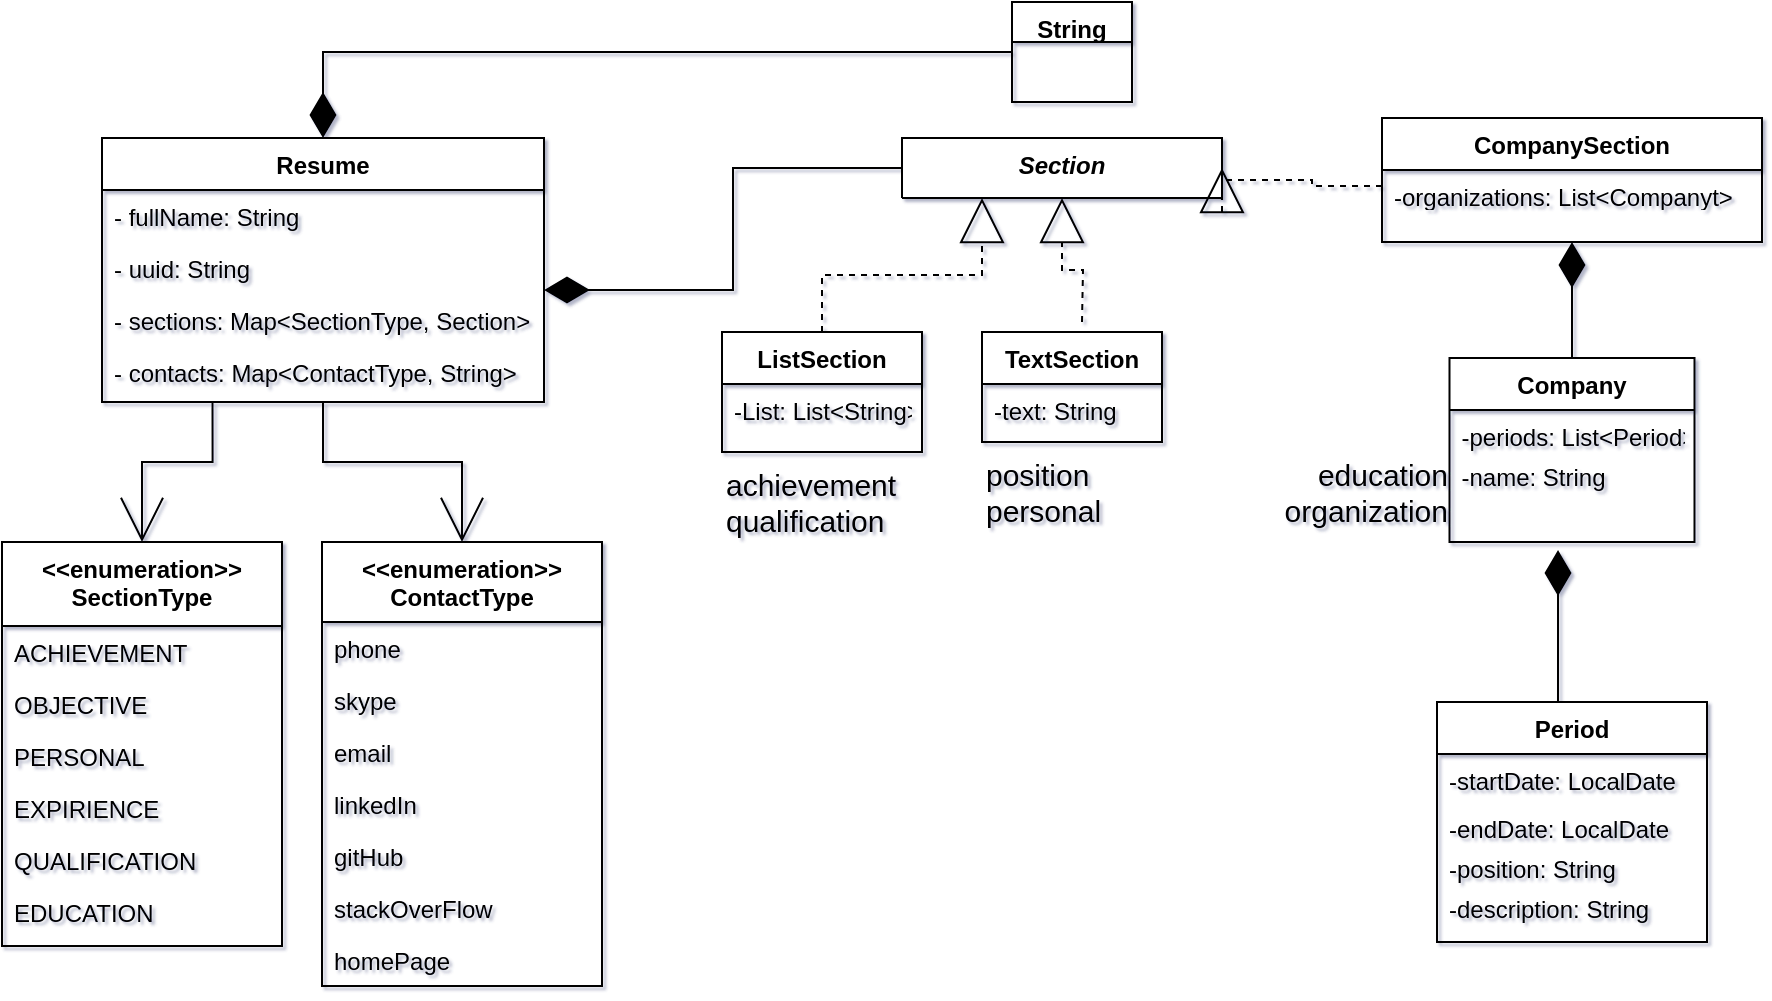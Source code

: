 <mxfile version="15.5.4" type="embed" pages="2"><diagram id="C5RBs43oDa-KdzZeNtuy" name="Page-1"><mxGraphModel dx="1069" dy="878" grid="1" gridSize="10" guides="1" tooltips="1" connect="1" arrows="1" fold="1" page="0" pageScale="1" pageWidth="827" pageHeight="1169" background="none" math="0" shadow="1"><root><mxCell id="WIyWlLk6GJQsqaUBKTNV-0"/><mxCell id="WIyWlLk6GJQsqaUBKTNV-1" parent="WIyWlLk6GJQsqaUBKTNV-0"/><mxCell id="zkfFHV4jXpPFQw0GAbJ--0" value="Resume" style="swimlane;fontStyle=1;align=center;verticalAlign=top;childLayout=stackLayout;horizontal=1;startSize=26;horizontalStack=0;resizeParent=1;resizeLast=0;collapsible=1;marginBottom=0;rounded=0;shadow=0;strokeWidth=1;" parent="WIyWlLk6GJQsqaUBKTNV-1" vertex="1"><mxGeometry x="220" y="48" width="221" height="132" as="geometry"><mxRectangle x="410" y="60" width="160" height="26" as="alternateBounds"/></mxGeometry></mxCell><mxCell id="zkfFHV4jXpPFQw0GAbJ--1" value="- fullName: String" style="text;align=left;verticalAlign=top;spacingLeft=4;spacingRight=4;overflow=hidden;rotatable=0;points=[[0,0.5],[1,0.5]];portConstraint=eastwest;" parent="zkfFHV4jXpPFQw0GAbJ--0" vertex="1"><mxGeometry y="26" width="221" height="26" as="geometry"/></mxCell><mxCell id="7t9niggF4spHzua_uZJ9-34" value="- uuid: String" style="text;align=left;verticalAlign=top;spacingLeft=4;spacingRight=4;overflow=hidden;rotatable=0;points=[[0,0.5],[1,0.5]];portConstraint=eastwest;" parent="zkfFHV4jXpPFQw0GAbJ--0" vertex="1"><mxGeometry y="52" width="221" height="26" as="geometry"/></mxCell><mxCell id="L-c263d7xo3cQldvHyhp-19" value="- sections: Map&lt;SectionType, Section&gt;" style="text;align=left;verticalAlign=top;spacingLeft=4;spacingRight=4;overflow=hidden;rotatable=0;points=[[0,0.5],[1,0.5]];portConstraint=eastwest;rounded=0;shadow=0;html=0;" parent="zkfFHV4jXpPFQw0GAbJ--0" vertex="1"><mxGeometry y="78" width="221" height="26" as="geometry"/></mxCell><mxCell id="7t9niggF4spHzua_uZJ9-16" style="edgeStyle=orthogonalEdgeStyle;rounded=0;orthogonalLoop=1;jettySize=auto;html=1;exitX=1;exitY=0.5;exitDx=0;exitDy=0;strokeWidth=2;fontSize=15;endArrow=block;endFill=1;" parent="zkfFHV4jXpPFQw0GAbJ--0" edge="1"><mxGeometry relative="1" as="geometry"><mxPoint x="191" y="63" as="sourcePoint"/><mxPoint x="191" y="63" as="targetPoint"/></mxGeometry></mxCell><mxCell id="7t9niggF4spHzua_uZJ9-32" value="- contacts: Map&lt;ContactType, String&gt;" style="text;align=left;verticalAlign=top;spacingLeft=4;spacingRight=4;overflow=hidden;rotatable=0;points=[[0,0.5],[1,0.5]];portConstraint=eastwest;rounded=0;shadow=0;html=0;" parent="zkfFHV4jXpPFQw0GAbJ--0" vertex="1"><mxGeometry y="104" width="221" height="26" as="geometry"/></mxCell><mxCell id="7t9niggF4spHzua_uZJ9-35" style="edgeStyle=orthogonalEdgeStyle;rounded=0;orthogonalLoop=1;jettySize=auto;html=1;entryX=0.5;entryY=1;entryDx=0;entryDy=0;dashed=1;strokeWidth=1;fontSize=15;endArrow=block;endFill=0;endSize=20;" parent="WIyWlLk6GJQsqaUBKTNV-1" target="7t9niggF4spHzua_uZJ9-18" edge="1"><mxGeometry relative="1" as="geometry"><mxPoint x="710" y="140" as="sourcePoint"/></mxGeometry></mxCell><mxCell id="zkfFHV4jXpPFQw0GAbJ--6" value="TextSection" style="swimlane;fontStyle=1;align=center;verticalAlign=top;childLayout=stackLayout;horizontal=1;startSize=26;horizontalStack=0;resizeParent=1;resizeLast=0;collapsible=1;marginBottom=0;rounded=0;shadow=0;strokeWidth=1;" parent="WIyWlLk6GJQsqaUBKTNV-1" vertex="1"><mxGeometry x="660" y="145" width="90" height="55" as="geometry"><mxRectangle x="60" y="59" width="160" height="26" as="alternateBounds"/></mxGeometry></mxCell><mxCell id="zkfFHV4jXpPFQw0GAbJ--8" value="-text: String" style="text;align=left;verticalAlign=top;spacingLeft=4;spacingRight=4;overflow=hidden;rotatable=0;points=[[0,0.5],[1,0.5]];portConstraint=eastwest;rounded=0;shadow=0;html=0;" parent="zkfFHV4jXpPFQw0GAbJ--6" vertex="1"><mxGeometry y="26" width="90" height="24" as="geometry"/></mxCell><mxCell id="7t9niggF4spHzua_uZJ9-43" style="edgeStyle=orthogonalEdgeStyle;rounded=0;orthogonalLoop=1;jettySize=auto;html=1;exitX=0.5;exitY=0;exitDx=0;exitDy=0;entryX=0.5;entryY=1;entryDx=0;entryDy=0;strokeWidth=1;fontSize=15;endArrow=none;endFill=0;endSize=20;startArrow=open;startFill=0;targetPerimeterSpacing=20;sourcePerimeterSpacing=20;startSize=20;" parent="WIyWlLk6GJQsqaUBKTNV-1" source="zkfFHV4jXpPFQw0GAbJ--17" target="zkfFHV4jXpPFQw0GAbJ--0" edge="1"><mxGeometry relative="1" as="geometry"/></mxCell><mxCell id="zkfFHV4jXpPFQw0GAbJ--17" value="&lt;&lt;enumeration&gt;&gt;&#10;ContactType" style="swimlane;fontStyle=1;align=center;verticalAlign=top;childLayout=stackLayout;horizontal=1;startSize=40;horizontalStack=0;resizeParent=1;resizeLast=0;collapsible=1;marginBottom=0;rounded=0;shadow=0;strokeWidth=1;" parent="WIyWlLk6GJQsqaUBKTNV-1" vertex="1"><mxGeometry x="330" y="250" width="140" height="222" as="geometry"><mxRectangle x="550" y="140" width="160" height="26" as="alternateBounds"/></mxGeometry></mxCell><mxCell id="zkfFHV4jXpPFQw0GAbJ--18" value="phone" style="text;align=left;verticalAlign=top;spacingLeft=4;spacingRight=4;overflow=hidden;rotatable=0;points=[[0,0.5],[1,0.5]];portConstraint=eastwest;" parent="zkfFHV4jXpPFQw0GAbJ--17" vertex="1"><mxGeometry y="40" width="140" height="26" as="geometry"/></mxCell><mxCell id="zkfFHV4jXpPFQw0GAbJ--19" value="skype" style="text;align=left;verticalAlign=top;spacingLeft=4;spacingRight=4;overflow=hidden;rotatable=0;points=[[0,0.5],[1,0.5]];portConstraint=eastwest;rounded=0;shadow=0;html=0;" parent="zkfFHV4jXpPFQw0GAbJ--17" vertex="1"><mxGeometry y="66" width="140" height="26" as="geometry"/></mxCell><mxCell id="zkfFHV4jXpPFQw0GAbJ--20" value="email" style="text;align=left;verticalAlign=top;spacingLeft=4;spacingRight=4;overflow=hidden;rotatable=0;points=[[0,0.5],[1,0.5]];portConstraint=eastwest;rounded=0;shadow=0;html=0;" parent="zkfFHV4jXpPFQw0GAbJ--17" vertex="1"><mxGeometry y="92" width="140" height="26" as="geometry"/></mxCell><mxCell id="zkfFHV4jXpPFQw0GAbJ--21" value="linkedIn" style="text;align=left;verticalAlign=top;spacingLeft=4;spacingRight=4;overflow=hidden;rotatable=0;points=[[0,0.5],[1,0.5]];portConstraint=eastwest;rounded=0;shadow=0;html=0;" parent="zkfFHV4jXpPFQw0GAbJ--17" vertex="1"><mxGeometry y="118" width="140" height="26" as="geometry"/></mxCell><mxCell id="zkfFHV4jXpPFQw0GAbJ--22" value="gitHub" style="text;align=left;verticalAlign=top;spacingLeft=4;spacingRight=4;overflow=hidden;rotatable=0;points=[[0,0.5],[1,0.5]];portConstraint=eastwest;rounded=0;shadow=0;html=0;" parent="zkfFHV4jXpPFQw0GAbJ--17" vertex="1"><mxGeometry y="144" width="140" height="26" as="geometry"/></mxCell><mxCell id="L-c263d7xo3cQldvHyhp-21" value="stackOverFlow" style="text;align=left;verticalAlign=top;spacingLeft=4;spacingRight=4;overflow=hidden;rotatable=0;points=[[0,0.5],[1,0.5]];portConstraint=eastwest;rounded=0;shadow=0;html=0;" parent="zkfFHV4jXpPFQw0GAbJ--17" vertex="1"><mxGeometry y="170" width="140" height="26" as="geometry"/></mxCell><mxCell id="L-c263d7xo3cQldvHyhp-22" value="homePage" style="text;align=left;verticalAlign=top;spacingLeft=4;spacingRight=4;overflow=hidden;rotatable=0;points=[[0,0.5],[1,0.5]];portConstraint=eastwest;rounded=0;shadow=0;html=0;" parent="zkfFHV4jXpPFQw0GAbJ--17" vertex="1"><mxGeometry y="196" width="140" height="26" as="geometry"/></mxCell><mxCell id="L-c263d7xo3cQldvHyhp-24" value="position&lt;br&gt;personal" style="text;html=1;resizable=0;autosize=1;align=left;verticalAlign=middle;points=[];fillColor=none;strokeColor=none;rounded=0;fontSize=15;" parent="WIyWlLk6GJQsqaUBKTNV-1" vertex="1"><mxGeometry x="660" y="200" width="80" height="50" as="geometry"/></mxCell><mxCell id="7t9niggF4spHzua_uZJ9-56" style="edgeStyle=orthogonalEdgeStyle;rounded=0;orthogonalLoop=1;jettySize=auto;html=1;exitX=0.5;exitY=0;exitDx=0;exitDy=0;strokeWidth=1;fontSize=15;endArrow=diamondThin;endFill=1;endSize=20;entryX=0.5;entryY=1;entryDx=0;entryDy=0;" parent="WIyWlLk6GJQsqaUBKTNV-1" source="L-c263d7xo3cQldvHyhp-26" target="7t9niggF4spHzua_uZJ9-45" edge="1"><mxGeometry relative="1" as="geometry"><mxPoint x="920" y="100" as="targetPoint"/></mxGeometry></mxCell><mxCell id="L-c263d7xo3cQldvHyhp-26" value="Company" style="swimlane;fontStyle=1;align=center;verticalAlign=top;childLayout=stackLayout;horizontal=1;startSize=26;horizontalStack=0;resizeParent=1;resizeLast=0;collapsible=1;marginBottom=0;rounded=0;shadow=0;strokeWidth=1;" parent="WIyWlLk6GJQsqaUBKTNV-1" vertex="1"><mxGeometry x="893.75" y="158" width="122.5" height="92" as="geometry"><mxRectangle x="130" y="380" width="160" height="26" as="alternateBounds"/></mxGeometry></mxCell><mxCell id="L-c263d7xo3cQldvHyhp-32" value="-periods: List&lt;Period&gt;&#10;" style="text;align=left;verticalAlign=top;spacingLeft=4;spacingRight=4;overflow=hidden;rotatable=0;points=[[0,0.5],[1,0.5]];portConstraint=eastwest;rounded=0;shadow=0;html=0;" parent="L-c263d7xo3cQldvHyhp-26" vertex="1"><mxGeometry y="26" width="122.5" height="20" as="geometry"/></mxCell><mxCell id="L-c263d7xo3cQldvHyhp-33" value="-name: String" style="text;align=left;verticalAlign=top;spacingLeft=4;spacingRight=4;overflow=hidden;rotatable=0;points=[[0,0.5],[1,0.5]];portConstraint=eastwest;rounded=0;shadow=0;html=0;" parent="L-c263d7xo3cQldvHyhp-26" vertex="1"><mxGeometry y="46" width="122.5" height="20" as="geometry"/></mxCell><mxCell id="L-c263d7xo3cQldvHyhp-30" value="education&lt;br&gt;organization" style="text;html=1;resizable=0;autosize=1;align=right;verticalAlign=middle;points=[];fillColor=none;strokeColor=none;rounded=0;fontSize=15;" parent="WIyWlLk6GJQsqaUBKTNV-1" vertex="1"><mxGeometry x="783.75" y="200" width="110" height="50" as="geometry"/></mxCell><mxCell id="7t9niggF4spHzua_uZJ9-44" style="edgeStyle=orthogonalEdgeStyle;rounded=0;orthogonalLoop=1;jettySize=auto;html=1;exitX=0.5;exitY=0;exitDx=0;exitDy=0;strokeWidth=1;fontSize=15;endArrow=none;endFill=0;endSize=20;startArrow=open;startFill=0;startSize=20;entryX=0.25;entryY=1;entryDx=0;entryDy=0;" parent="WIyWlLk6GJQsqaUBKTNV-1" source="7t9niggF4spHzua_uZJ9-7" target="zkfFHV4jXpPFQw0GAbJ--0" edge="1"><mxGeometry relative="1" as="geometry"/></mxCell><mxCell id="7t9niggF4spHzua_uZJ9-7" value="&lt;&lt;enumeration&gt;&gt;&#10;SectionType" style="swimlane;fontStyle=1;align=center;verticalAlign=top;childLayout=stackLayout;horizontal=1;startSize=42;horizontalStack=0;resizeParent=1;resizeLast=0;collapsible=1;marginBottom=0;rounded=0;shadow=0;strokeWidth=1;" parent="WIyWlLk6GJQsqaUBKTNV-1" vertex="1"><mxGeometry x="170" y="250" width="140" height="202" as="geometry"><mxRectangle x="550" y="140" width="160" height="26" as="alternateBounds"/></mxGeometry></mxCell><mxCell id="7t9niggF4spHzua_uZJ9-8" value="ACHIEVEMENT" style="text;align=left;verticalAlign=top;spacingLeft=4;spacingRight=4;overflow=hidden;rotatable=0;points=[[0,0.5],[1,0.5]];portConstraint=eastwest;" parent="7t9niggF4spHzua_uZJ9-7" vertex="1"><mxGeometry y="42" width="140" height="26" as="geometry"/></mxCell><mxCell id="7t9niggF4spHzua_uZJ9-9" value="OBJECTIVE" style="text;align=left;verticalAlign=top;spacingLeft=4;spacingRight=4;overflow=hidden;rotatable=0;points=[[0,0.5],[1,0.5]];portConstraint=eastwest;rounded=0;shadow=0;html=0;" parent="7t9niggF4spHzua_uZJ9-7" vertex="1"><mxGeometry y="68" width="140" height="26" as="geometry"/></mxCell><mxCell id="7t9niggF4spHzua_uZJ9-10" value="PERSONAL" style="text;align=left;verticalAlign=top;spacingLeft=4;spacingRight=4;overflow=hidden;rotatable=0;points=[[0,0.5],[1,0.5]];portConstraint=eastwest;rounded=0;shadow=0;html=0;" parent="7t9niggF4spHzua_uZJ9-7" vertex="1"><mxGeometry y="94" width="140" height="26" as="geometry"/></mxCell><mxCell id="7t9niggF4spHzua_uZJ9-11" value="EXPIRIENCE" style="text;align=left;verticalAlign=top;spacingLeft=4;spacingRight=4;overflow=hidden;rotatable=0;points=[[0,0.5],[1,0.5]];portConstraint=eastwest;rounded=0;shadow=0;html=0;" parent="7t9niggF4spHzua_uZJ9-7" vertex="1"><mxGeometry y="120" width="140" height="26" as="geometry"/></mxCell><mxCell id="7t9niggF4spHzua_uZJ9-12" value="QUALIFICATION" style="text;align=left;verticalAlign=top;spacingLeft=4;spacingRight=4;overflow=hidden;rotatable=0;points=[[0,0.5],[1,0.5]];portConstraint=eastwest;rounded=0;shadow=0;html=0;" parent="7t9niggF4spHzua_uZJ9-7" vertex="1"><mxGeometry y="146" width="140" height="26" as="geometry"/></mxCell><mxCell id="7t9niggF4spHzua_uZJ9-13" value="EDUCATION" style="text;align=left;verticalAlign=top;spacingLeft=4;spacingRight=4;overflow=hidden;rotatable=0;points=[[0,0.5],[1,0.5]];portConstraint=eastwest;rounded=0;shadow=0;html=0;" parent="7t9niggF4spHzua_uZJ9-7" vertex="1"><mxGeometry y="172" width="140" height="26" as="geometry"/></mxCell><mxCell id="7t9niggF4spHzua_uZJ9-28" style="edgeStyle=orthogonalEdgeStyle;rounded=0;orthogonalLoop=1;jettySize=auto;html=1;exitX=0;exitY=0.5;exitDx=0;exitDy=0;entryX=1;entryY=-0.077;entryDx=0;entryDy=0;entryPerimeter=0;strokeWidth=1;fontSize=15;endArrow=diamondThin;endFill=1;endSize=20;" parent="WIyWlLk6GJQsqaUBKTNV-1" source="7t9niggF4spHzua_uZJ9-18" target="L-c263d7xo3cQldvHyhp-19" edge="1"><mxGeometry relative="1" as="geometry"/></mxCell><mxCell id="7t9niggF4spHzua_uZJ9-18" value="Section" style="swimlane;fontStyle=3;align=center;verticalAlign=top;childLayout=stackLayout;horizontal=1;startSize=41;horizontalStack=0;resizeParent=1;resizeLast=0;collapsible=1;marginBottom=0;rounded=0;shadow=0;strokeWidth=1;" parent="WIyWlLk6GJQsqaUBKTNV-1" vertex="1"><mxGeometry x="620" y="48" width="160" height="30" as="geometry"><mxRectangle x="550" y="140" width="160" height="26" as="alternateBounds"/></mxGeometry></mxCell><mxCell id="7t9niggF4spHzua_uZJ9-36" value="&lt;span style=&quot;&quot;&gt;achievement&lt;/span&gt;&lt;br style=&quot;&quot;&gt;&lt;span style=&quot;&quot;&gt;qualification&lt;/span&gt;" style="text;html=1;align=left;verticalAlign=middle;resizable=0;points=[];autosize=1;strokeColor=none;fillColor=none;fontSize=15;" parent="WIyWlLk6GJQsqaUBKTNV-1" vertex="1"><mxGeometry x="530" y="205" width="110" height="50" as="geometry"/></mxCell><mxCell id="7t9niggF4spHzua_uZJ9-59" style="edgeStyle=orthogonalEdgeStyle;rounded=0;orthogonalLoop=1;jettySize=auto;html=1;exitX=0.5;exitY=0;exitDx=0;exitDy=0;entryX=0.25;entryY=1;entryDx=0;entryDy=0;dashed=1;strokeWidth=1;fontSize=15;endArrow=block;endFill=0;endSize=20;" parent="WIyWlLk6GJQsqaUBKTNV-1" source="7t9niggF4spHzua_uZJ9-38" target="7t9niggF4spHzua_uZJ9-18" edge="1"><mxGeometry relative="1" as="geometry"/></mxCell><mxCell id="7t9niggF4spHzua_uZJ9-38" value="ListSection" style="swimlane;fontStyle=1;align=center;verticalAlign=top;childLayout=stackLayout;horizontal=1;startSize=26;horizontalStack=0;resizeParent=1;resizeLast=0;collapsible=1;marginBottom=0;rounded=0;shadow=0;strokeWidth=1;" parent="WIyWlLk6GJQsqaUBKTNV-1" vertex="1"><mxGeometry x="530" y="145" width="100" height="60" as="geometry"><mxRectangle x="60" y="59" width="160" height="26" as="alternateBounds"/></mxGeometry></mxCell><mxCell id="7t9niggF4spHzua_uZJ9-39" value="-List: List&lt;String&gt;" style="text;align=left;verticalAlign=top;spacingLeft=4;spacingRight=4;overflow=hidden;rotatable=0;points=[[0,0.5],[1,0.5]];portConstraint=eastwest;rounded=0;shadow=0;html=0;" parent="7t9niggF4spHzua_uZJ9-38" vertex="1"><mxGeometry y="26" width="100" height="20" as="geometry"/></mxCell><mxCell id="7t9niggF4spHzua_uZJ9-45" value="CompanySection" style="swimlane;fontStyle=1;align=center;verticalAlign=top;childLayout=stackLayout;horizontal=1;startSize=26;horizontalStack=0;resizeParent=1;resizeLast=0;collapsible=1;marginBottom=0;rounded=0;shadow=0;strokeWidth=1;" parent="WIyWlLk6GJQsqaUBKTNV-1" vertex="1"><mxGeometry x="860" y="38" width="190" height="62" as="geometry"><mxRectangle x="130" y="380" width="160" height="26" as="alternateBounds"/></mxGeometry></mxCell><mxCell id="7t9niggF4spHzua_uZJ9-50" value="-organizations: List&lt;Companyt&gt;" style="text;align=left;verticalAlign=top;spacingLeft=4;spacingRight=4;overflow=hidden;rotatable=0;points=[[0,0.5],[1,0.5]];portConstraint=eastwest;rounded=0;shadow=0;html=0;" parent="7t9niggF4spHzua_uZJ9-45" vertex="1"><mxGeometry y="26" width="190" height="16" as="geometry"/></mxCell><mxCell id="7t9niggF4spHzua_uZJ9-57" style="edgeStyle=orthogonalEdgeStyle;rounded=0;orthogonalLoop=1;jettySize=auto;html=1;exitX=0;exitY=0.5;exitDx=0;exitDy=0;strokeWidth=1;fontSize=15;endArrow=block;endFill=0;endSize=20;entryX=1;entryY=0.5;entryDx=0;entryDy=0;dashed=1;" parent="WIyWlLk6GJQsqaUBKTNV-1" source="7t9niggF4spHzua_uZJ9-50" target="7t9niggF4spHzua_uZJ9-18" edge="1"><mxGeometry relative="1" as="geometry"><mxPoint x="820" y="100" as="targetPoint"/><Array as="points"><mxPoint x="825" y="72"/><mxPoint x="825" y="69"/></Array></mxGeometry></mxCell><mxCell id="DyFda8IW0uDLHZJrdNcc-0" value="Period" style="swimlane;fontStyle=1;align=center;verticalAlign=top;childLayout=stackLayout;horizontal=1;startSize=26;horizontalStack=0;resizeParent=1;resizeLast=0;collapsible=1;marginBottom=0;rounded=0;shadow=0;strokeWidth=1;" parent="WIyWlLk6GJQsqaUBKTNV-1" vertex="1"><mxGeometry x="887.5" y="330" width="135" height="120" as="geometry"><mxRectangle x="130" y="380" width="160" height="26" as="alternateBounds"/></mxGeometry></mxCell><mxCell id="DyFda8IW0uDLHZJrdNcc-1" value="-startDate: LocalDate&#10;" style="text;align=left;verticalAlign=top;spacingLeft=4;spacingRight=4;overflow=hidden;rotatable=0;points=[[0,0.5],[1,0.5]];portConstraint=eastwest;rounded=0;shadow=0;html=0;" parent="DyFda8IW0uDLHZJrdNcc-0" vertex="1"><mxGeometry y="26" width="135" height="24" as="geometry"/></mxCell><mxCell id="DyFda8IW0uDLHZJrdNcc-2" value="-endDate: LocalDate&#10;" style="text;align=left;verticalAlign=top;spacingLeft=4;spacingRight=4;overflow=hidden;rotatable=0;points=[[0,0.5],[1,0.5]];portConstraint=eastwest;rounded=0;shadow=0;html=0;" parent="DyFda8IW0uDLHZJrdNcc-0" vertex="1"><mxGeometry y="50" width="135" height="20" as="geometry"/></mxCell><mxCell id="DyFda8IW0uDLHZJrdNcc-12" value="-position: String" style="text;align=left;verticalAlign=top;spacingLeft=4;spacingRight=4;overflow=hidden;rotatable=0;points=[[0,0.5],[1,0.5]];portConstraint=eastwest;rounded=0;shadow=0;html=0;" parent="DyFda8IW0uDLHZJrdNcc-0" vertex="1"><mxGeometry y="70" width="135" height="20" as="geometry"/></mxCell><mxCell id="DyFda8IW0uDLHZJrdNcc-6" value="-description: String" style="text;align=left;verticalAlign=top;spacingLeft=4;spacingRight=4;overflow=hidden;rotatable=0;points=[[0,0.5],[1,0.5]];portConstraint=eastwest;rounded=0;shadow=0;html=0;" parent="DyFda8IW0uDLHZJrdNcc-0" vertex="1"><mxGeometry y="90" width="135" height="30" as="geometry"/></mxCell><mxCell id="DyFda8IW0uDLHZJrdNcc-7" style="edgeStyle=orthogonalEdgeStyle;rounded=0;orthogonalLoop=1;jettySize=auto;html=1;strokeWidth=1;fontSize=15;endArrow=diamondThin;endFill=1;endSize=20;entryX=0.443;entryY=1.154;entryDx=0;entryDy=0;entryPerimeter=0;exitX=0.5;exitY=0;exitDx=0;exitDy=0;" parent="WIyWlLk6GJQsqaUBKTNV-1" source="DyFda8IW0uDLHZJrdNcc-0" edge="1"><mxGeometry relative="1" as="geometry"><mxPoint x="948.017" y="254.004" as="targetPoint"/><mxPoint x="990" y="280" as="sourcePoint"/><Array as="points"><mxPoint x="948" y="330"/></Array></mxGeometry></mxCell><mxCell id="DyFda8IW0uDLHZJrdNcc-16" style="edgeStyle=orthogonalEdgeStyle;rounded=0;orthogonalLoop=1;jettySize=auto;html=1;exitX=0;exitY=0.5;exitDx=0;exitDy=0;entryX=0.5;entryY=0;entryDx=0;entryDy=0;endArrow=diamondThin;endFill=1;endSize=20;" parent="WIyWlLk6GJQsqaUBKTNV-1" source="DyFda8IW0uDLHZJrdNcc-9" target="zkfFHV4jXpPFQw0GAbJ--0" edge="1"><mxGeometry relative="1" as="geometry"/></mxCell><mxCell id="DyFda8IW0uDLHZJrdNcc-9" value="String" style="swimlane;fontStyle=1;align=center;verticalAlign=top;childLayout=stackLayout;horizontal=1;startSize=20;horizontalStack=0;resizeParent=1;resizeLast=0;collapsible=1;marginBottom=0;rounded=0;shadow=0;strokeWidth=1;" parent="WIyWlLk6GJQsqaUBKTNV-1" vertex="1"><mxGeometry x="675" y="-20" width="60" height="50" as="geometry"><mxRectangle x="60" y="59" width="160" height="26" as="alternateBounds"/></mxGeometry></mxCell></root></mxGraphModel></diagram><diagram id="6A0adtHOYoKGvTJggQ48" name="Страница 2"><mxGraphModel dx="1069" dy="452" grid="1" gridSize="10" guides="1" tooltips="1" connect="1" arrows="1" fold="1" page="1" pageScale="1" pageWidth="827" pageHeight="1169" math="0" shadow="0"><root><mxCell id="0"/><mxCell id="1" parent="0"/></root></mxGraphModel></diagram></mxfile>